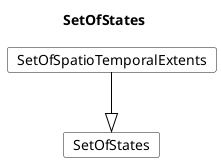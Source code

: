 @startuml
Title SetOfStates 

Card SetOfStates #fff [
SetOfStates
]
Card SetOfSpatioTemporalExtents #fff [
SetOfSpatioTemporalExtents
]
SetOfSpatioTemporalExtents --|> SetOfStates  #000 
@enduml